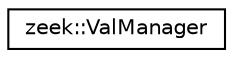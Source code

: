 digraph "Graphical Class Hierarchy"
{
 // LATEX_PDF_SIZE
  edge [fontname="Helvetica",fontsize="10",labelfontname="Helvetica",labelfontsize="10"];
  node [fontname="Helvetica",fontsize="10",shape=record];
  rankdir="LR";
  Node0 [label="zeek::ValManager",height=0.2,width=0.4,color="black", fillcolor="white", style="filled",URL="$dd/d8c/classzeek_1_1ValManager.html",tooltip=" "];
}

